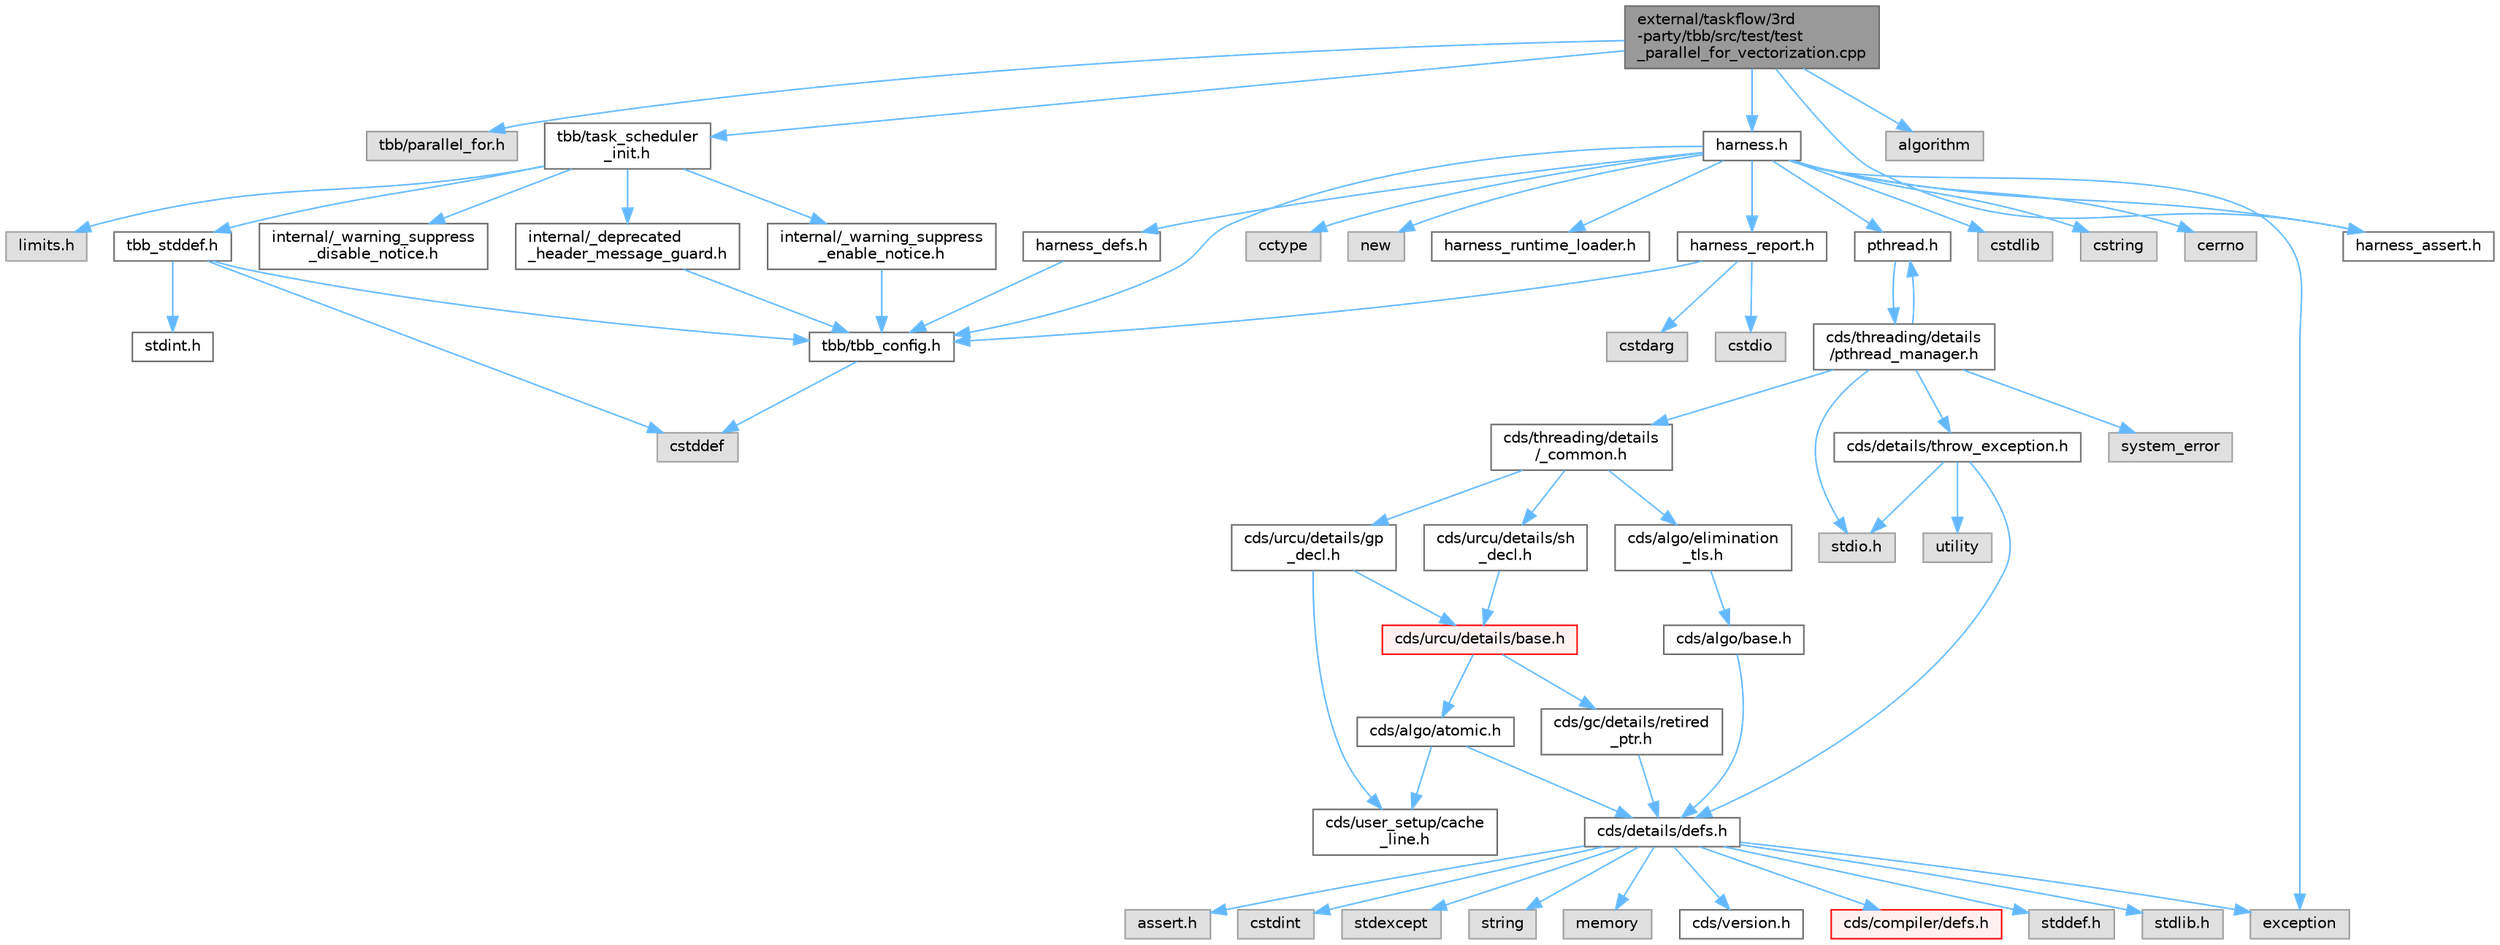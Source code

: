 digraph "external/taskflow/3rd-party/tbb/src/test/test_parallel_for_vectorization.cpp"
{
 // LATEX_PDF_SIZE
  bgcolor="transparent";
  edge [fontname=Helvetica,fontsize=10,labelfontname=Helvetica,labelfontsize=10];
  node [fontname=Helvetica,fontsize=10,shape=box,height=0.2,width=0.4];
  Node1 [id="Node000001",label="external/taskflow/3rd\l-party/tbb/src/test/test\l_parallel_for_vectorization.cpp",height=0.2,width=0.4,color="gray40", fillcolor="grey60", style="filled", fontcolor="black",tooltip=" "];
  Node1 -> Node2 [id="edge65_Node000001_Node000002",color="steelblue1",style="solid",tooltip=" "];
  Node2 [id="Node000002",label="tbb/parallel_for.h",height=0.2,width=0.4,color="grey60", fillcolor="#E0E0E0", style="filled",tooltip=" "];
  Node1 -> Node3 [id="edge66_Node000001_Node000003",color="steelblue1",style="solid",tooltip=" "];
  Node3 [id="Node000003",label="tbb/task_scheduler\l_init.h",height=0.2,width=0.4,color="grey40", fillcolor="white", style="filled",URL="$task__scheduler__init_8h.html",tooltip=" "];
  Node3 -> Node4 [id="edge67_Node000003_Node000004",color="steelblue1",style="solid",tooltip=" "];
  Node4 [id="Node000004",label="internal/_deprecated\l_header_message_guard.h",height=0.2,width=0.4,color="grey40", fillcolor="white", style="filled",URL="$__deprecated__header__message__guard_8h.html",tooltip=" "];
  Node4 -> Node5 [id="edge68_Node000004_Node000005",color="steelblue1",style="solid",tooltip=" "];
  Node5 [id="Node000005",label="tbb/tbb_config.h",height=0.2,width=0.4,color="grey40", fillcolor="white", style="filled",URL="$tbb__config_8h.html",tooltip=" "];
  Node5 -> Node6 [id="edge69_Node000005_Node000006",color="steelblue1",style="solid",tooltip=" "];
  Node6 [id="Node000006",label="cstddef",height=0.2,width=0.4,color="grey60", fillcolor="#E0E0E0", style="filled",tooltip=" "];
  Node3 -> Node7 [id="edge70_Node000003_Node000007",color="steelblue1",style="solid",tooltip=" "];
  Node7 [id="Node000007",label="internal/_warning_suppress\l_enable_notice.h",height=0.2,width=0.4,color="grey40", fillcolor="white", style="filled",URL="$__warning__suppress__enable__notice_8h.html",tooltip=" "];
  Node7 -> Node5 [id="edge71_Node000007_Node000005",color="steelblue1",style="solid",tooltip=" "];
  Node3 -> Node8 [id="edge72_Node000003_Node000008",color="steelblue1",style="solid",tooltip=" "];
  Node8 [id="Node000008",label="tbb_stddef.h",height=0.2,width=0.4,color="grey40", fillcolor="white", style="filled",URL="$tbb__stddef_8h.html",tooltip=" "];
  Node8 -> Node5 [id="edge73_Node000008_Node000005",color="steelblue1",style="solid",tooltip=" "];
  Node8 -> Node6 [id="edge74_Node000008_Node000006",color="steelblue1",style="solid",tooltip=" "];
  Node8 -> Node9 [id="edge75_Node000008_Node000009",color="steelblue1",style="solid",tooltip=" "];
  Node9 [id="Node000009",label="stdint.h",height=0.2,width=0.4,color="grey40", fillcolor="white", style="filled",URL="$stdint_8h.html",tooltip=" "];
  Node3 -> Node10 [id="edge76_Node000003_Node000010",color="steelblue1",style="solid",tooltip=" "];
  Node10 [id="Node000010",label="limits.h",height=0.2,width=0.4,color="grey60", fillcolor="#E0E0E0", style="filled",tooltip=" "];
  Node3 -> Node11 [id="edge77_Node000003_Node000011",color="steelblue1",style="solid",tooltip=" "];
  Node11 [id="Node000011",label="internal/_warning_suppress\l_disable_notice.h",height=0.2,width=0.4,color="grey40", fillcolor="white", style="filled",URL="$__warning__suppress__disable__notice_8h.html",tooltip=" "];
  Node1 -> Node12 [id="edge78_Node000001_Node000012",color="steelblue1",style="solid",tooltip=" "];
  Node12 [id="Node000012",label="harness.h",height=0.2,width=0.4,color="grey40", fillcolor="white", style="filled",URL="$harness_8h.html",tooltip=" "];
  Node12 -> Node5 [id="edge79_Node000012_Node000005",color="steelblue1",style="solid",tooltip=" "];
  Node12 -> Node13 [id="edge80_Node000012_Node000013",color="steelblue1",style="solid",tooltip=" "];
  Node13 [id="Node000013",label="harness_defs.h",height=0.2,width=0.4,color="grey40", fillcolor="white", style="filled",URL="$harness__defs_8h.html",tooltip=" "];
  Node13 -> Node5 [id="edge81_Node000013_Node000005",color="steelblue1",style="solid",tooltip=" "];
  Node12 -> Node14 [id="edge82_Node000012_Node000014",color="steelblue1",style="solid",tooltip=" "];
  Node14 [id="Node000014",label="cstdlib",height=0.2,width=0.4,color="grey60", fillcolor="#E0E0E0", style="filled",tooltip=" "];
  Node12 -> Node15 [id="edge83_Node000012_Node000015",color="steelblue1",style="solid",tooltip=" "];
  Node15 [id="Node000015",label="cstring",height=0.2,width=0.4,color="grey60", fillcolor="#E0E0E0", style="filled",tooltip=" "];
  Node12 -> Node16 [id="edge84_Node000012_Node000016",color="steelblue1",style="solid",tooltip=" "];
  Node16 [id="Node000016",label="cerrno",height=0.2,width=0.4,color="grey60", fillcolor="#E0E0E0", style="filled",tooltip=" "];
  Node12 -> Node17 [id="edge85_Node000012_Node000017",color="steelblue1",style="solid",tooltip=" "];
  Node17 [id="Node000017",label="cctype",height=0.2,width=0.4,color="grey60", fillcolor="#E0E0E0", style="filled",tooltip=" "];
  Node12 -> Node18 [id="edge86_Node000012_Node000018",color="steelblue1",style="solid",tooltip=" "];
  Node18 [id="Node000018",label="new",height=0.2,width=0.4,color="grey60", fillcolor="#E0E0E0", style="filled",tooltip=" "];
  Node12 -> Node19 [id="edge87_Node000012_Node000019",color="steelblue1",style="solid",tooltip=" "];
  Node19 [id="Node000019",label="pthread.h",height=0.2,width=0.4,color="grey40", fillcolor="white", style="filled",URL="$pthread_8h.html",tooltip=" "];
  Node19 -> Node20 [id="edge88_Node000019_Node000020",color="steelblue1",style="solid",tooltip=" "];
  Node20 [id="Node000020",label="cds/threading/details\l/pthread_manager.h",height=0.2,width=0.4,color="grey40", fillcolor="white", style="filled",URL="$pthread__manager_8h.html",tooltip=" "];
  Node20 -> Node21 [id="edge89_Node000020_Node000021",color="steelblue1",style="solid",tooltip=" "];
  Node21 [id="Node000021",label="system_error",height=0.2,width=0.4,color="grey60", fillcolor="#E0E0E0", style="filled",tooltip=" "];
  Node20 -> Node22 [id="edge90_Node000020_Node000022",color="steelblue1",style="solid",tooltip=" "];
  Node22 [id="Node000022",label="stdio.h",height=0.2,width=0.4,color="grey60", fillcolor="#E0E0E0", style="filled",tooltip=" "];
  Node20 -> Node19 [id="edge91_Node000020_Node000019",color="steelblue1",style="solid",tooltip=" "];
  Node20 -> Node23 [id="edge92_Node000020_Node000023",color="steelblue1",style="solid",tooltip=" "];
  Node23 [id="Node000023",label="cds/threading/details\l/_common.h",height=0.2,width=0.4,color="grey40", fillcolor="white", style="filled",URL="$__common_8h.html",tooltip=" "];
  Node23 -> Node24 [id="edge93_Node000023_Node000024",color="steelblue1",style="solid",tooltip=" "];
  Node24 [id="Node000024",label="cds/urcu/details/gp\l_decl.h",height=0.2,width=0.4,color="grey40", fillcolor="white", style="filled",URL="$gp__decl_8h.html",tooltip=" "];
  Node24 -> Node25 [id="edge94_Node000024_Node000025",color="steelblue1",style="solid",tooltip=" "];
  Node25 [id="Node000025",label="cds/urcu/details/base.h",height=0.2,width=0.4,color="red", fillcolor="#FFF0F0", style="filled",URL="$external_2libcds_2cds_2urcu_2details_2base_8h.html",tooltip=" "];
  Node25 -> Node26 [id="edge95_Node000025_Node000026",color="steelblue1",style="solid",tooltip=" "];
  Node26 [id="Node000026",label="cds/algo/atomic.h",height=0.2,width=0.4,color="grey40", fillcolor="white", style="filled",URL="$external_2libcds_2cds_2algo_2atomic_8h.html",tooltip=" "];
  Node26 -> Node27 [id="edge96_Node000026_Node000027",color="steelblue1",style="solid",tooltip=" "];
  Node27 [id="Node000027",label="cds/details/defs.h",height=0.2,width=0.4,color="grey40", fillcolor="white", style="filled",URL="$details_2defs_8h.html",tooltip=" "];
  Node27 -> Node28 [id="edge97_Node000027_Node000028",color="steelblue1",style="solid",tooltip=" "];
  Node28 [id="Node000028",label="stddef.h",height=0.2,width=0.4,color="grey60", fillcolor="#E0E0E0", style="filled",tooltip=" "];
  Node27 -> Node29 [id="edge98_Node000027_Node000029",color="steelblue1",style="solid",tooltip=" "];
  Node29 [id="Node000029",label="stdlib.h",height=0.2,width=0.4,color="grey60", fillcolor="#E0E0E0", style="filled",tooltip=" "];
  Node27 -> Node30 [id="edge99_Node000027_Node000030",color="steelblue1",style="solid",tooltip=" "];
  Node30 [id="Node000030",label="assert.h",height=0.2,width=0.4,color="grey60", fillcolor="#E0E0E0", style="filled",tooltip=" "];
  Node27 -> Node31 [id="edge100_Node000027_Node000031",color="steelblue1",style="solid",tooltip=" "];
  Node31 [id="Node000031",label="cstdint",height=0.2,width=0.4,color="grey60", fillcolor="#E0E0E0", style="filled",tooltip=" "];
  Node27 -> Node32 [id="edge101_Node000027_Node000032",color="steelblue1",style="solid",tooltip=" "];
  Node32 [id="Node000032",label="exception",height=0.2,width=0.4,color="grey60", fillcolor="#E0E0E0", style="filled",tooltip=" "];
  Node27 -> Node33 [id="edge102_Node000027_Node000033",color="steelblue1",style="solid",tooltip=" "];
  Node33 [id="Node000033",label="stdexcept",height=0.2,width=0.4,color="grey60", fillcolor="#E0E0E0", style="filled",tooltip=" "];
  Node27 -> Node34 [id="edge103_Node000027_Node000034",color="steelblue1",style="solid",tooltip=" "];
  Node34 [id="Node000034",label="string",height=0.2,width=0.4,color="grey60", fillcolor="#E0E0E0", style="filled",tooltip=" "];
  Node27 -> Node35 [id="edge104_Node000027_Node000035",color="steelblue1",style="solid",tooltip=" "];
  Node35 [id="Node000035",label="memory",height=0.2,width=0.4,color="grey60", fillcolor="#E0E0E0", style="filled",tooltip=" "];
  Node27 -> Node36 [id="edge105_Node000027_Node000036",color="steelblue1",style="solid",tooltip=" "];
  Node36 [id="Node000036",label="cds/version.h",height=0.2,width=0.4,color="grey40", fillcolor="white", style="filled",URL="$external_2libcds_2cds_2version_8h.html",tooltip=" "];
  Node27 -> Node37 [id="edge106_Node000027_Node000037",color="steelblue1",style="solid",tooltip=" "];
  Node37 [id="Node000037",label="cds/compiler/defs.h",height=0.2,width=0.4,color="red", fillcolor="#FFF0F0", style="filled",URL="$compiler_2defs_8h.html",tooltip=" "];
  Node26 -> Node40 [id="edge107_Node000026_Node000040",color="steelblue1",style="solid",tooltip=" "];
  Node40 [id="Node000040",label="cds/user_setup/cache\l_line.h",height=0.2,width=0.4,color="grey40", fillcolor="white", style="filled",URL="$cache__line_8h.html",tooltip="Cache-line size definition"];
  Node25 -> Node41 [id="edge108_Node000025_Node000041",color="steelblue1",style="solid",tooltip=" "];
  Node41 [id="Node000041",label="cds/gc/details/retired\l_ptr.h",height=0.2,width=0.4,color="grey40", fillcolor="white", style="filled",URL="$retired__ptr_8h.html",tooltip=" "];
  Node41 -> Node27 [id="edge109_Node000041_Node000027",color="steelblue1",style="solid",tooltip=" "];
  Node24 -> Node40 [id="edge110_Node000024_Node000040",color="steelblue1",style="solid",tooltip=" "];
  Node23 -> Node62 [id="edge111_Node000023_Node000062",color="steelblue1",style="solid",tooltip=" "];
  Node62 [id="Node000062",label="cds/urcu/details/sh\l_decl.h",height=0.2,width=0.4,color="grey40", fillcolor="white", style="filled",URL="$sh__decl_8h.html",tooltip=" "];
  Node62 -> Node25 [id="edge112_Node000062_Node000025",color="steelblue1",style="solid",tooltip=" "];
  Node23 -> Node63 [id="edge113_Node000023_Node000063",color="steelblue1",style="solid",tooltip=" "];
  Node63 [id="Node000063",label="cds/algo/elimination\l_tls.h",height=0.2,width=0.4,color="grey40", fillcolor="white", style="filled",URL="$elimination__tls_8h.html",tooltip=" "];
  Node63 -> Node64 [id="edge114_Node000063_Node000064",color="steelblue1",style="solid",tooltip=" "];
  Node64 [id="Node000064",label="cds/algo/base.h",height=0.2,width=0.4,color="grey40", fillcolor="white", style="filled",URL="$external_2libcds_2cds_2algo_2base_8h.html",tooltip=" "];
  Node64 -> Node27 [id="edge115_Node000064_Node000027",color="steelblue1",style="solid",tooltip=" "];
  Node20 -> Node56 [id="edge116_Node000020_Node000056",color="steelblue1",style="solid",tooltip=" "];
  Node56 [id="Node000056",label="cds/details/throw_exception.h",height=0.2,width=0.4,color="grey40", fillcolor="white", style="filled",URL="$throw__exception_8h.html",tooltip=" "];
  Node56 -> Node27 [id="edge117_Node000056_Node000027",color="steelblue1",style="solid",tooltip=" "];
  Node56 -> Node22 [id="edge118_Node000056_Node000022",color="steelblue1",style="solid",tooltip=" "];
  Node56 -> Node57 [id="edge119_Node000056_Node000057",color="steelblue1",style="solid",tooltip=" "];
  Node57 [id="Node000057",label="utility",height=0.2,width=0.4,color="grey60", fillcolor="#E0E0E0", style="filled",tooltip=" "];
  Node12 -> Node65 [id="edge120_Node000012_Node000065",color="steelblue1",style="solid",tooltip=" "];
  Node65 [id="Node000065",label="harness_runtime_loader.h",height=0.2,width=0.4,color="grey40", fillcolor="white", style="filled",URL="$harness__runtime__loader_8h.html",tooltip=" "];
  Node12 -> Node66 [id="edge121_Node000012_Node000066",color="steelblue1",style="solid",tooltip=" "];
  Node66 [id="Node000066",label="harness_report.h",height=0.2,width=0.4,color="grey40", fillcolor="white", style="filled",URL="$harness__report_8h.html",tooltip=" "];
  Node66 -> Node67 [id="edge122_Node000066_Node000067",color="steelblue1",style="solid",tooltip=" "];
  Node67 [id="Node000067",label="cstdio",height=0.2,width=0.4,color="grey60", fillcolor="#E0E0E0", style="filled",tooltip=" "];
  Node66 -> Node68 [id="edge123_Node000066_Node000068",color="steelblue1",style="solid",tooltip=" "];
  Node68 [id="Node000068",label="cstdarg",height=0.2,width=0.4,color="grey60", fillcolor="#E0E0E0", style="filled",tooltip=" "];
  Node66 -> Node5 [id="edge124_Node000066_Node000005",color="steelblue1",style="solid",tooltip=" "];
  Node12 -> Node32 [id="edge125_Node000012_Node000032",color="steelblue1",style="solid",tooltip=" "];
  Node12 -> Node69 [id="edge126_Node000012_Node000069",color="steelblue1",style="solid",tooltip=" "];
  Node69 [id="Node000069",label="harness_assert.h",height=0.2,width=0.4,color="grey40", fillcolor="white", style="filled",URL="$harness__assert_8h.html",tooltip=" "];
  Node1 -> Node69 [id="edge127_Node000001_Node000069",color="steelblue1",style="solid",tooltip=" "];
  Node1 -> Node70 [id="edge128_Node000001_Node000070",color="steelblue1",style="solid",tooltip=" "];
  Node70 [id="Node000070",label="algorithm",height=0.2,width=0.4,color="grey60", fillcolor="#E0E0E0", style="filled",tooltip=" "];
}
